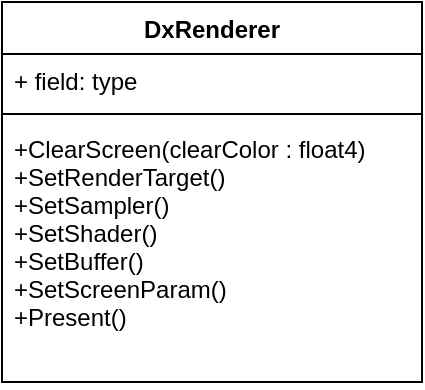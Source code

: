 <mxfile version="17.4.5" type="github">
  <diagram id="3bQQVW7HNjGUTakvHaPu" name="Page-1">
    <mxGraphModel dx="1673" dy="1075" grid="1" gridSize="10" guides="1" tooltips="1" connect="1" arrows="1" fold="1" page="1" pageScale="1" pageWidth="4681" pageHeight="3300" math="0" shadow="0">
      <root>
        <mxCell id="0" />
        <mxCell id="1" parent="0" />
        <mxCell id="X0i9imwfmP155sS6-dbD-2" value="DxRenderer" style="swimlane;fontStyle=1;align=center;verticalAlign=top;childLayout=stackLayout;horizontal=1;startSize=26;horizontalStack=0;resizeParent=1;resizeParentMax=0;resizeLast=0;collapsible=1;marginBottom=0;" vertex="1" parent="1">
          <mxGeometry x="540" y="1555" width="210" height="190" as="geometry" />
        </mxCell>
        <mxCell id="X0i9imwfmP155sS6-dbD-3" value="+ field: type" style="text;strokeColor=none;fillColor=none;align=left;verticalAlign=top;spacingLeft=4;spacingRight=4;overflow=hidden;rotatable=0;points=[[0,0.5],[1,0.5]];portConstraint=eastwest;" vertex="1" parent="X0i9imwfmP155sS6-dbD-2">
          <mxGeometry y="26" width="210" height="26" as="geometry" />
        </mxCell>
        <mxCell id="X0i9imwfmP155sS6-dbD-4" value="" style="line;strokeWidth=1;fillColor=none;align=left;verticalAlign=middle;spacingTop=-1;spacingLeft=3;spacingRight=3;rotatable=0;labelPosition=right;points=[];portConstraint=eastwest;" vertex="1" parent="X0i9imwfmP155sS6-dbD-2">
          <mxGeometry y="52" width="210" height="8" as="geometry" />
        </mxCell>
        <mxCell id="X0i9imwfmP155sS6-dbD-5" value="+ClearScreen(clearColor : float4)&#xa;+SetRenderTarget()&#xa;+SetSampler()&#xa;+SetShader()&#xa;+SetBuffer()&#xa;+SetScreenParam()&#xa;+Present()" style="text;strokeColor=none;fillColor=none;align=left;verticalAlign=top;spacingLeft=4;spacingRight=4;overflow=hidden;rotatable=0;points=[[0,0.5],[1,0.5]];portConstraint=eastwest;" vertex="1" parent="X0i9imwfmP155sS6-dbD-2">
          <mxGeometry y="60" width="210" height="130" as="geometry" />
        </mxCell>
      </root>
    </mxGraphModel>
  </diagram>
</mxfile>
